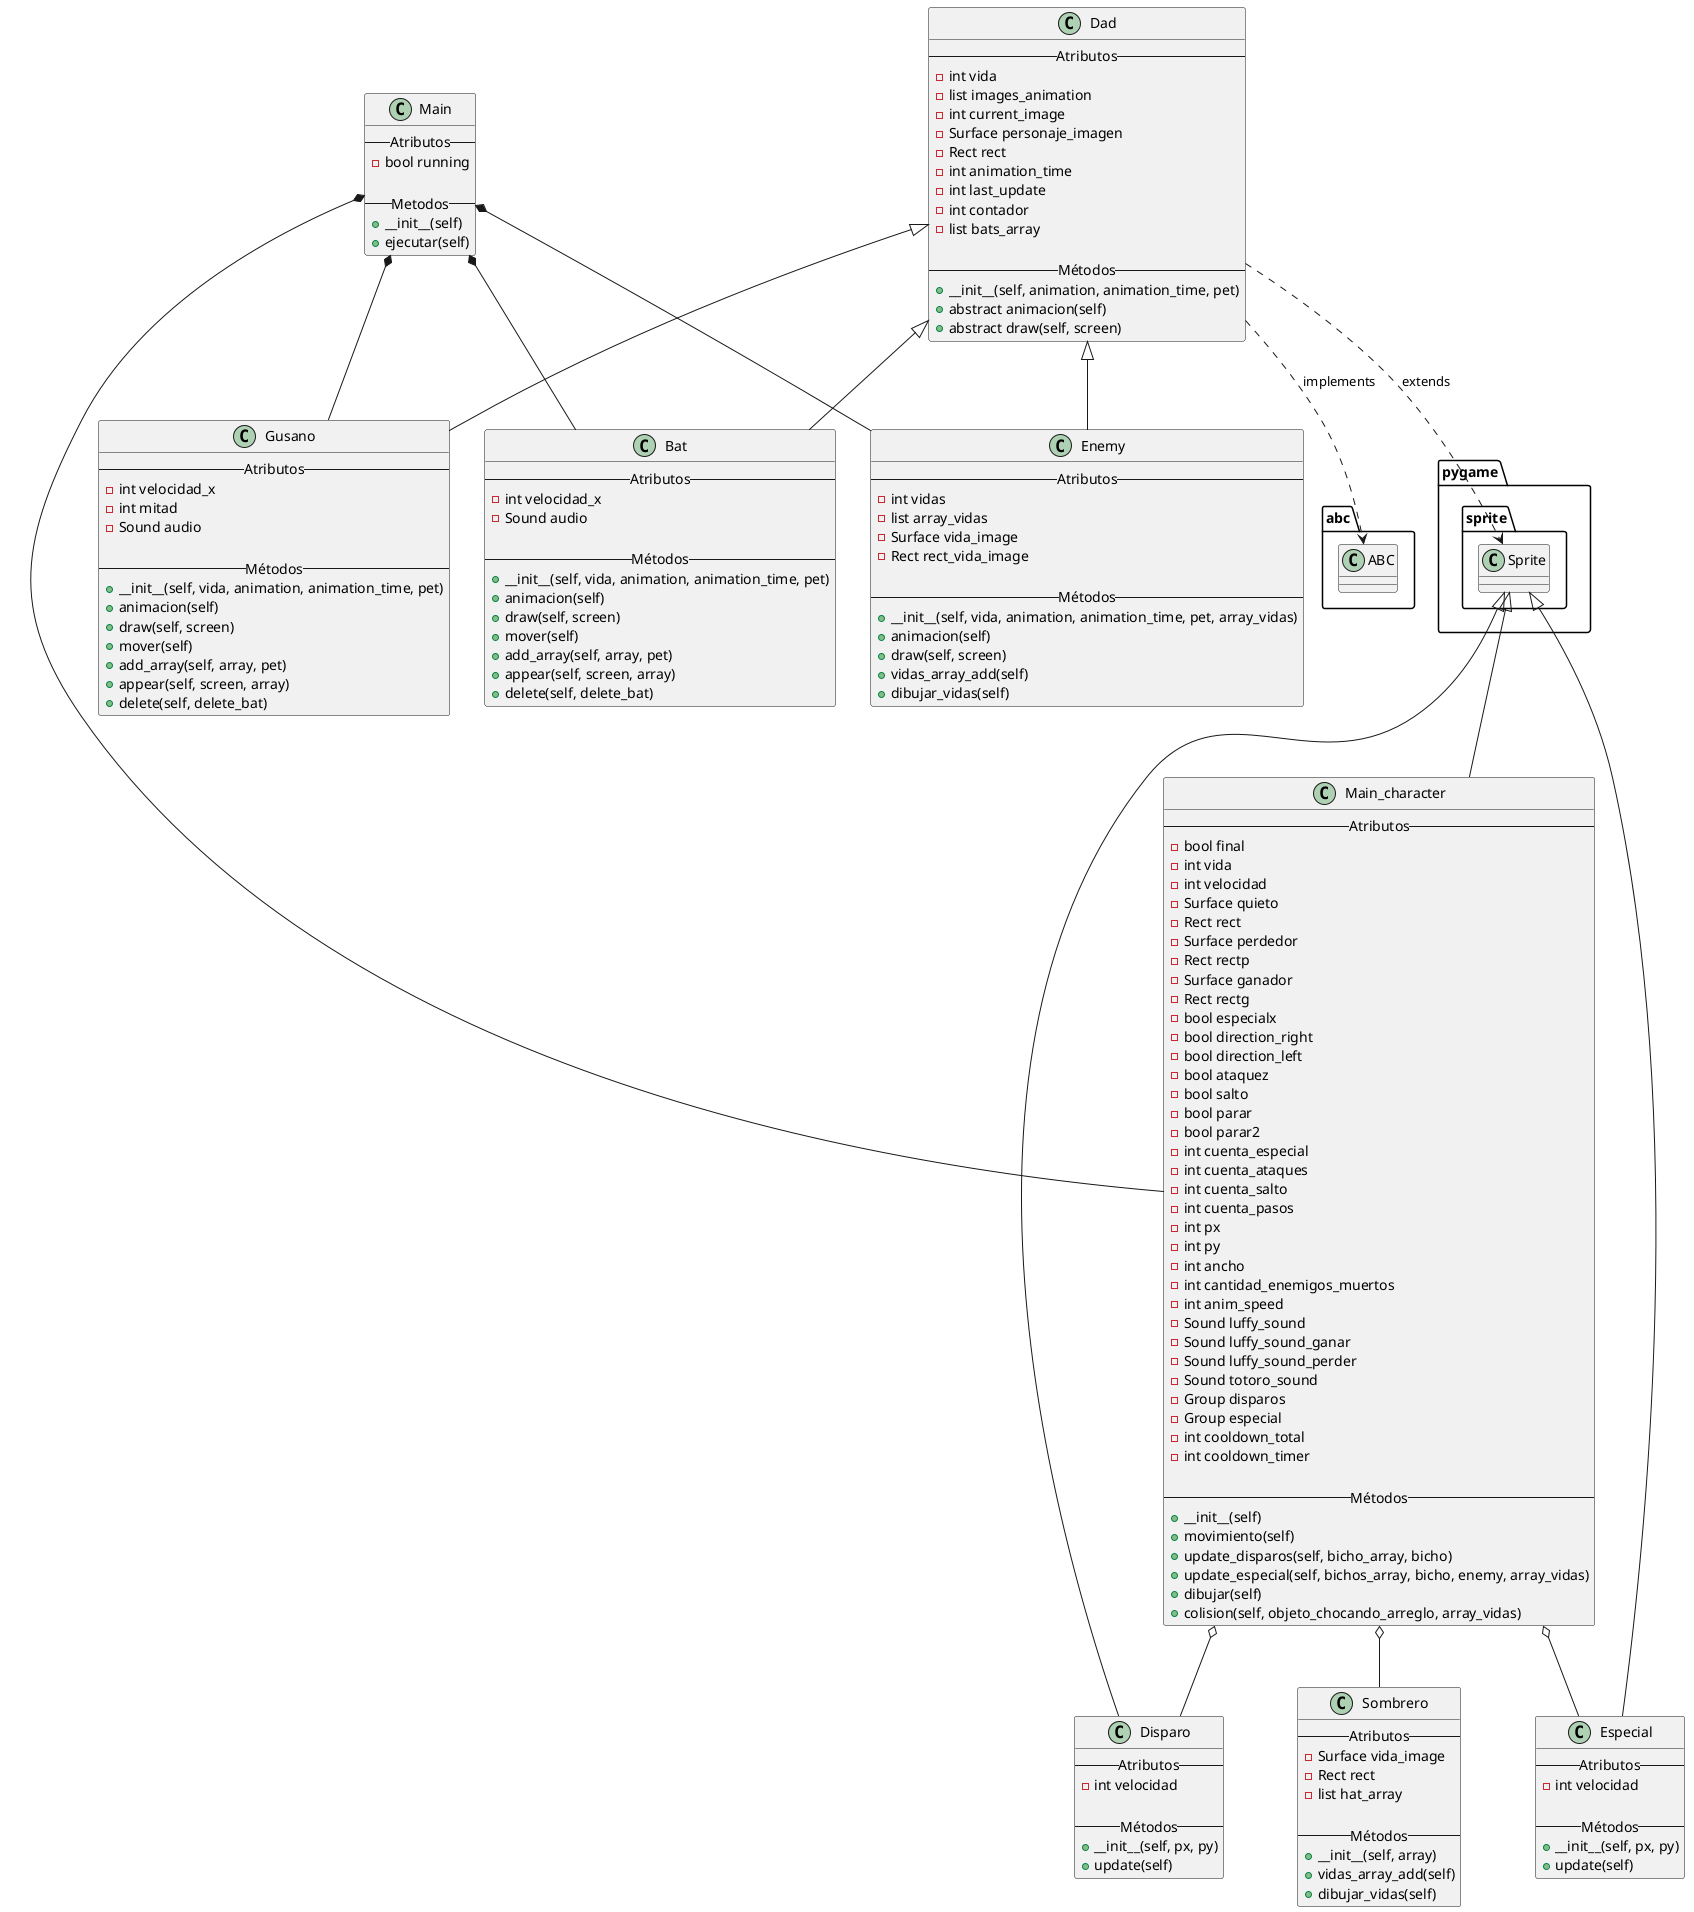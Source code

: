 @startuml clasesII
!define Sprite pygame.sprite.Sprite
!define ABC abc.ABC
!define abstractmethod abc.abstractmethod

class Dad {
    -- Atributos --
    - int vida
    - list images_animation
    - int current_image
    - Surface personaje_imagen
    - Rect rect
    - int animation_time
    - int last_update
    - int contador
    - list bats_array
    
    -- Métodos --
    + __init__(self, animation, animation_time, pet)
    + abstract animacion(self)
    + abstract draw(self, screen)
}

class Bat {
    -- Atributos --
    - int velocidad_x
    - Sound audio
    
    -- Métodos --
    + __init__(self, vida, animation, animation_time, pet)
    + animacion(self)
    + draw(self, screen)
    + mover(self)
    + add_array(self, array, pet)
    + appear(self, screen, array)
    + delete(self, delete_bat)
}

class Gusano {
    -- Atributos --
    - int velocidad_x
    - int mitad
    - Sound audio
    
    -- Métodos --
    + __init__(self, vida, animation, animation_time, pet)
    + animacion(self)
    + draw(self, screen)
    + mover(self)
    + add_array(self, array, pet)
    + appear(self, screen, array)
    + delete(self, delete_bat)
}

class Main_character {
    -- Atributos --
    - bool final
    - int vida
    - int velocidad
    - Surface quieto
    - Rect rect
    - Surface perdedor
    - Rect rectp
    - Surface ganador
    - Rect rectg
    - bool especialx
    - bool direction_right
    - bool direction_left
    - bool ataquez
    - bool salto
    - bool parar
    - bool parar2
    - int cuenta_especial
    - int cuenta_ataques
    - int cuenta_salto
    - int cuenta_pasos
    - int px
    - int py
    - int ancho
    - int cantidad_enemigos_muertos
    - int anim_speed
    - Sound luffy_sound
    - Sound luffy_sound_ganar
    - Sound luffy_sound_perder
    - Sound totoro_sound
    - Group disparos
    - Group especial
    - int cooldown_total
    - int cooldown_timer
    
    -- Métodos --
    + __init__(self)
    + movimiento(self)
    + update_disparos(self, bicho_array, bicho)
    + update_especial(self, bichos_array, bicho, enemy, array_vidas)
    + dibujar(self)
    + colision(self, objeto_chocando_arreglo, array_vidas)
}

class Sombrero {
    -- Atributos --
    - Surface vida_image
    - Rect rect
    - list hat_array
    
    -- Métodos --
    + __init__(self, array)
    + vidas_array_add(self)
    + dibujar_vidas(self)
}

class Disparo {
    -- Atributos --
    - int velocidad
    
    -- Métodos --
    + __init__(self, px, py)
    + update(self)
}

class Especial {
    -- Atributos --
    - int velocidad
    
    -- Métodos --
    + __init__(self, px, py)
    + update(self)
}

class Enemy {
    -- Atributos --
    - int vidas
    - list array_vidas
    - Surface vida_image
    - Rect rect_vida_image
    
    -- Métodos --
    + __init__(self, vida, animation, animation_time, pet, array_vidas)
    + animacion(self)
    + draw(self, screen)
    + vidas_array_add(self)
    + dibujar_vidas(self)
}

class Main{
    -- Atributos --
    - bool running

    -- Metodos --
    + __init__(self)
    + ejecutar(self)
}

Dad <|-- Bat
Dad <|-- Gusano
Dad <|-- Enemy
Dad ..> ABC : implements
Dad ..> Sprite : extends
Main_character o-- Sombrero
Main_character o-- Disparo
Main_character o-- Especial
Sprite <|-- Main_character
Sprite <|-- Disparo
Sprite <|-- Especial

Main *-- Enemy
Main *-- Main_character
Main *-- Gusano
Main *-- Bat


@enduml
